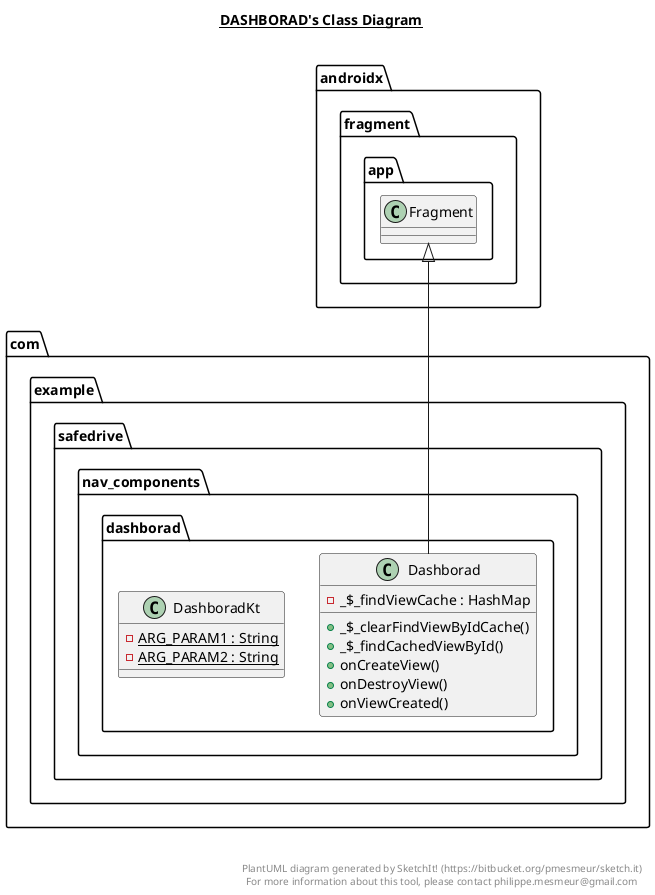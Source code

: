 @startuml

title __DASHBORAD's Class Diagram__\n

  namespace com.example.safedrive {
    namespace nav_components.dashborad {
      class com.example.safedrive.nav_components.dashborad.Dashborad {
          - _$_findViewCache : HashMap
          + _$_clearFindViewByIdCache()
          + _$_findCachedViewById()
          + onCreateView()
          + onDestroyView()
          + onViewCreated()
      }
    }
  }
  

  namespace com.example.safedrive {
    namespace nav_components.dashborad {
      class com.example.safedrive.nav_components.dashborad.DashboradKt {
          {static} - ARG_PARAM1 : String
          {static} - ARG_PARAM2 : String
      }
    }
  }
  

  com.example.safedrive.nav_components.dashborad.Dashborad -up-|> androidx.fragment.app.Fragment


right footer


PlantUML diagram generated by SketchIt! (https://bitbucket.org/pmesmeur/sketch.it)
For more information about this tool, please contact philippe.mesmeur@gmail.com
endfooter

@enduml
